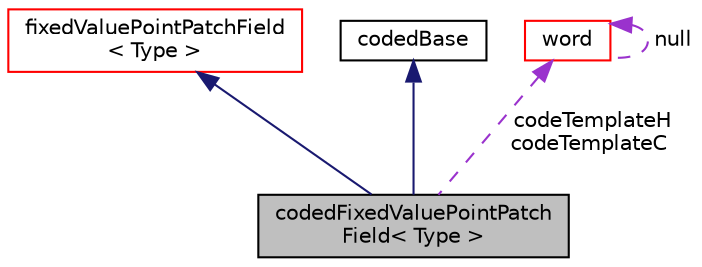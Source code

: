 digraph "codedFixedValuePointPatchField&lt; Type &gt;"
{
  bgcolor="transparent";
  edge [fontname="Helvetica",fontsize="10",labelfontname="Helvetica",labelfontsize="10"];
  node [fontname="Helvetica",fontsize="10",shape=record];
  Node1 [label="codedFixedValuePointPatch\lField\< Type \>",height=0.2,width=0.4,color="black", fillcolor="grey75", style="filled", fontcolor="black"];
  Node2 -> Node1 [dir="back",color="midnightblue",fontsize="10",style="solid",fontname="Helvetica"];
  Node2 [label="fixedValuePointPatchField\l\< Type \>",height=0.2,width=0.4,color="red",URL="$a00853.html",tooltip="A FixedValue boundary condition for pointField. "];
  Node3 -> Node1 [dir="back",color="midnightblue",fontsize="10",style="solid",fontname="Helvetica"];
  Node3 [label="codedBase",height=0.2,width=0.4,color="black",URL="$a00298.html",tooltip="Base class for function objects and boundary conditions using dynamic code. "];
  Node4 -> Node1 [dir="back",color="darkorchid3",fontsize="10",style="dashed",label=" codeTemplateH\ncodeTemplateC" ,fontname="Helvetica"];
  Node4 [label="word",height=0.2,width=0.4,color="red",URL="$a02985.html",tooltip="A class for handling words, derived from string. "];
  Node4 -> Node4 [dir="back",color="darkorchid3",fontsize="10",style="dashed",label=" null" ,fontname="Helvetica"];
}
